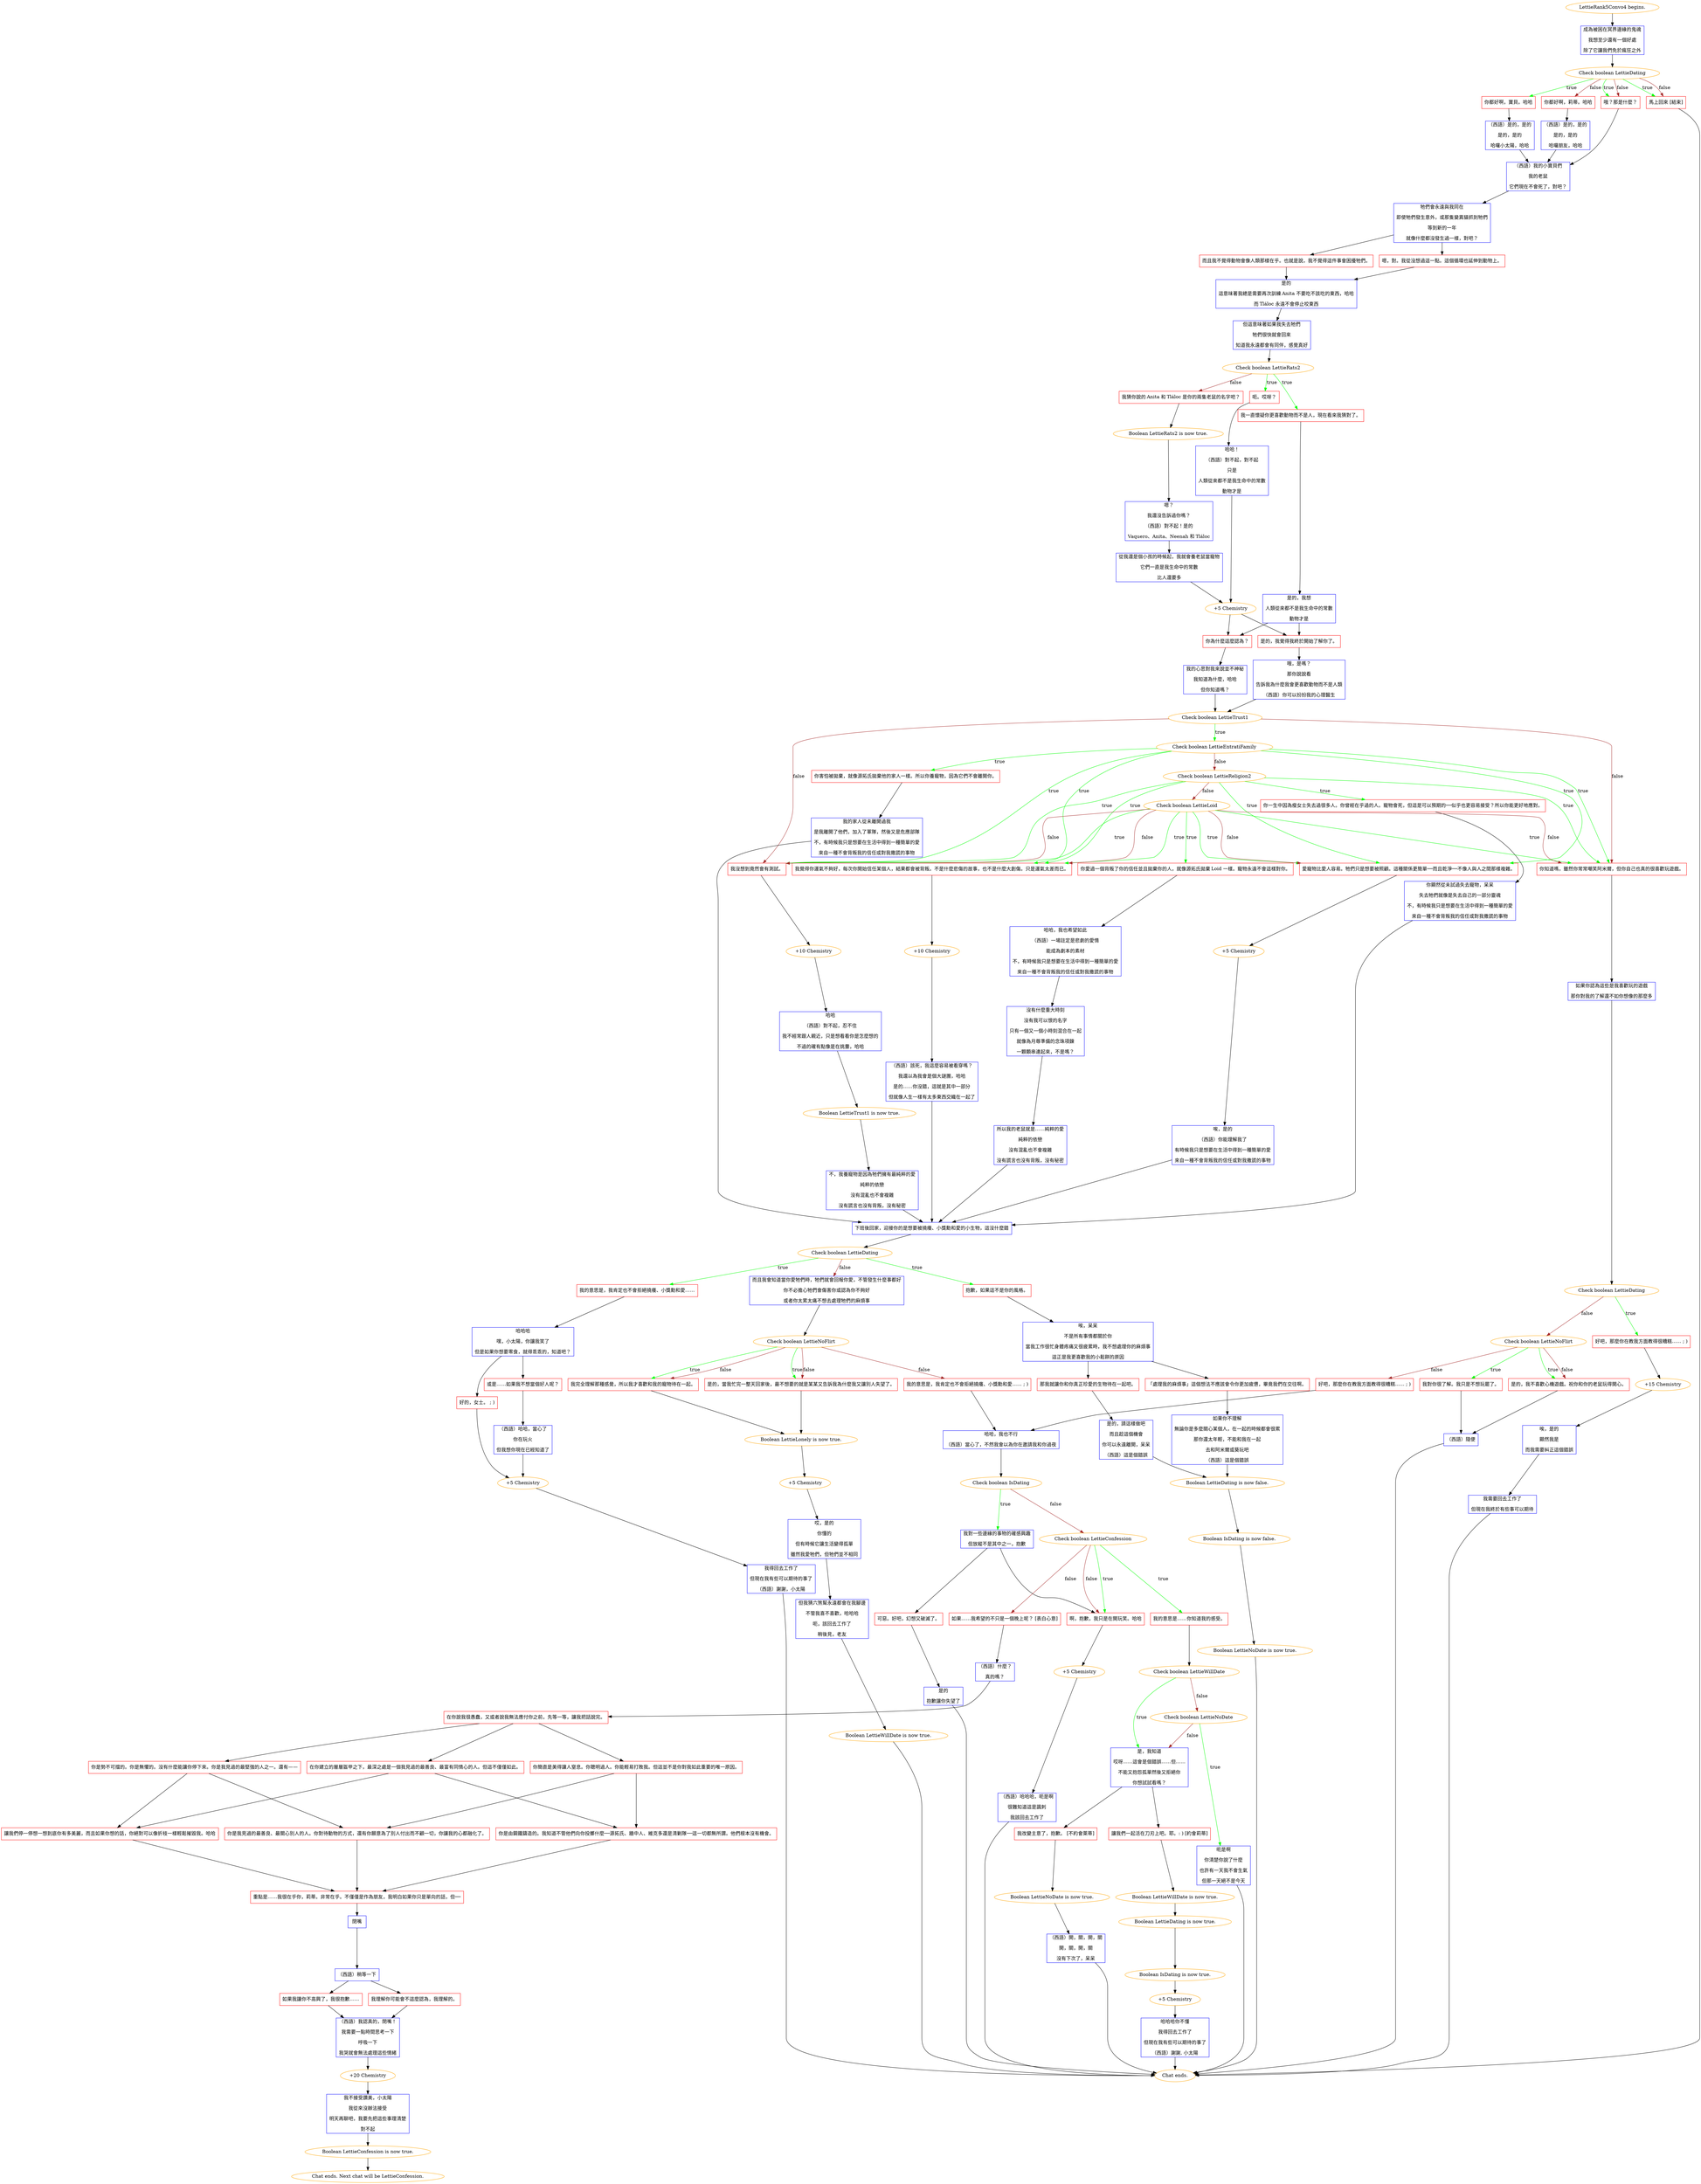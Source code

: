 digraph {
	"LettieRank5Convo4 begins." [color=orange];
		"LettieRank5Convo4 begins." -> j2982408222;
	j2982408222 [label="成為被困在冥界邊緣的鬼魂
我想至少還有一個好處
除了它讓我們免於瘋狂之外",shape=box,color=blue];
		j2982408222 -> j3478694017;
	j3478694017 [label="Check boolean LettieDating",color=orange];
		j3478694017 -> j105943760 [label=true,color=green];
		j3478694017 -> j3904819331 [label=true,color=green];
		j3478694017 -> j1325415956 [label=true,color=green];
		j3478694017 -> j4115804488 [label=false,color=brown];
		j3478694017 -> j3904819331 [label=false,color=brown];
		j3478694017 -> j1325415956 [label=false,color=brown];
	j105943760 [label="你都好啊，寶貝。哈哈",shape=box,color=red];
		j105943760 -> j3105891563;
	j3904819331 [label="哦？那是什麼？",shape=box,color=red];
		j3904819331 -> j2787478360;
	j1325415956 [label="馬上回來 [結束]",shape=box,color=red];
		j1325415956 -> "Chat ends.";
	j4115804488 [label="你都好啊，莉蒂。哈哈",shape=box,color=red];
		j4115804488 -> j2092578726;
	j3105891563 [label="（西語）是的，是的
是的，是的
哈囉小太陽，哈哈",shape=box,color=blue];
		j3105891563 -> j2787478360;
	j2787478360 [label="（西語）我的小寶貝們
我的老鼠
它們現在不會死了，對吧？",shape=box,color=blue];
		j2787478360 -> j3234515489;
	"Chat ends." [color=orange];
	j2092578726 [label="（西語）是的，是的
是的，是的
哈囉朋友，哈哈",shape=box,color=blue];
		j2092578726 -> j2787478360;
	j3234515489 [label="牠們會永遠與我同在
即使牠們發生意外，或那隻變異貓抓到牠們
等到新的一年
就像什麼都沒發生過一樣，對吧？",shape=box,color=blue];
		j3234515489 -> j4034317392;
		j3234515489 -> j752092093;
	j4034317392 [label="嗯，對。我從沒想過這一點。這個循環也延伸到動物上。",shape=box,color=red];
		j4034317392 -> j1120334923;
	j752092093 [label="而且我不覺得動物會像人類那樣在乎。也就是說，我不覺得這件事會困擾牠們。",shape=box,color=red];
		j752092093 -> j1120334923;
	j1120334923 [label="是的
這意味著我總是需要再次訓練 Anita 不要吃不該吃的東西，哈哈
而 Tláloc 永遠不會停止咬東西",shape=box,color=blue];
		j1120334923 -> j696210131;
	j696210131 [label="但這意味著如果我失去牠們
牠們很快就會回來
知道我永遠都會有同伴，感覺真好",shape=box,color=blue];
		j696210131 -> j1319721791;
	j1319721791 [label="Check boolean LettieRats2",color=orange];
		j1319721791 -> j396429159 [label=true,color=green];
		j1319721791 -> j1821169957 [label=true,color=green];
		j1319721791 -> j902218506 [label=false,color=brown];
	j396429159 [label="呃。哎呀？",shape=box,color=red];
		j396429159 -> j1262050569;
	j1821169957 [label="我一直懷疑你更喜歡動物而不是人，現在看來我猜對了。",shape=box,color=red];
		j1821169957 -> j4084486419;
	j902218506 [label="我猜你說的 Anita 和 Tláloc 是你的兩隻老鼠的名字吧？",shape=box,color=red];
		j902218506 -> j2489456602;
	j1262050569 [label="哈哈！
（西語）對不起，對不起
只是
人類從來都不是我生命中的常數
動物才是",shape=box,color=blue];
		j1262050569 -> j1200088022;
	j4084486419 [label="是的，我想
人類從來都不是我生命中的常數
動物才是",shape=box,color=blue];
		j4084486419 -> j1339879590;
		j4084486419 -> j1953460293;
	j2489456602 [label="Boolean LettieRats2 is now true.",color=orange];
		j2489456602 -> j157415826;
	j1200088022 [label="+5 Chemistry",color=orange];
		j1200088022 -> j1339879590;
		j1200088022 -> j1953460293;
	j1339879590 [label="是的，我覺得我終於開始了解你了。",shape=box,color=red];
		j1339879590 -> j2065355667;
	j1953460293 [label="你為什麼這麼認為？",shape=box,color=red];
		j1953460293 -> j2823503490;
	j157415826 [label="嗯？
我還沒告訴過你嗎？
（西語）對不起！是的
Vaquero、Anita、Neenah 和 Tláloc",shape=box,color=blue];
		j157415826 -> j2412792220;
	j2065355667 [label="哦，是嗎？
那你說說看
告訴我為什麼我會更喜歡動物而不是人類
（西語）你可以扮扮我的心理醫生",shape=box,color=blue];
		j2065355667 -> j2851763892;
	j2823503490 [label="我的心思對我來說並不神秘
我知道為什麼，哈哈
但你知道嗎？",shape=box,color=blue];
		j2823503490 -> j2851763892;
	j2412792220 [label="從我還是個小孩的時候起，我就會養老鼠當寵物
它們一直是我生命中的常數
比人還要多",shape=box,color=blue];
		j2412792220 -> j1200088022;
	j2851763892 [label="Check boolean LettieTrust1",color=orange];
		j2851763892 -> j2924756852 [label=true,color=green];
		j2851763892 -> j141034367 [label=false,color=brown];
		j2851763892 -> j569881483 [label=false,color=brown];
	j2924756852 [label="Check boolean LettieEntratiFamily",color=orange];
		j2924756852 -> j3841861194 [label=true,color=green];
		j2924756852 -> j1083556728 [label=true,color=green];
		j2924756852 -> j4178195191 [label=true,color=green];
		j2924756852 -> j569881483 [label=true,color=green];
		j2924756852 -> j141034367 [label=true,color=green];
		j2924756852 -> j3276047934 [label=false,color=brown];
	j141034367 [label="你知道嗎，雖然你常常嘲笑阿米爾，但你自己也真的很喜歡玩遊戲。",shape=box,color=red];
		j141034367 -> j1418194606;
	j569881483 [label="我沒想到竟然會有測試。",shape=box,color=red];
		j569881483 -> j2149199737;
	j3841861194 [label="我覺得你運氣不夠好，每次你開始信任某個人，結果都會被背叛。不是什麼悲傷的故事，也不是什麼大創傷。只是運氣太差而已。",shape=box,color=red];
		j3841861194 -> j832943472;
	j1083556728 [label="你害怕被拋棄，就像源拓氏拋棄他的家人一樣。所以你養寵物，因為它們不會離開你。",shape=box,color=red];
		j1083556728 -> j1386080135;
	j4178195191 [label="愛寵物比愛人容易。牠們只是想要被照顧。這種關係更簡單──而且乾淨──不像人與人之間那樣複雜。",shape=box,color=red];
		j4178195191 -> j2332492938;
	j3276047934 [label="Check boolean LettieReligion2",color=orange];
		j3276047934 -> j3841861194 [label=true,color=green];
		j3276047934 -> j603751631 [label=true,color=green];
		j3276047934 -> j4178195191 [label=true,color=green];
		j3276047934 -> j569881483 [label=true,color=green];
		j3276047934 -> j141034367 [label=true,color=green];
		j3276047934 -> j3543748376 [label=false,color=brown];
	j1418194606 [label="如果你認為這些是我喜歡玩的遊戲
那你對我的了解還不如你想像的那麼多",shape=box,color=blue];
		j1418194606 -> j623227052;
	j2149199737 [label="+10 Chemistry",color=orange];
		j2149199737 -> j417403660;
	j832943472 [label="+10 Chemistry",color=orange];
		j832943472 -> j148082610;
	j1386080135 [label="我的家人從未離開過我
是我離開了他們，加入了軍隊，然後又是危應部隊
不，有時候我只是想要在生活中得到一種簡單的愛
來自一種不會背叛我的信任或對我撒謊的事物",shape=box,color=blue];
		j1386080135 -> j3168522128;
	j2332492938 [label="+5 Chemistry",color=orange];
		j2332492938 -> j2862060393;
	j603751631 [label="你一生中因為瘦女士失去過很多人。你曾經在乎過的人。寵物會死，但這是可以預期的──似乎也更容易接受？所以你能更好地應對。",shape=box,color=red];
		j603751631 -> j217445866;
	j3543748376 [label="Check boolean LettieLoid",color=orange];
		j3543748376 -> j3841861194 [label=true,color=green];
		j3543748376 -> j852269042 [label=true,color=green];
		j3543748376 -> j4178195191 [label=true,color=green];
		j3543748376 -> j569881483 [label=true,color=green];
		j3543748376 -> j141034367 [label=true,color=green];
		j3543748376 -> j3841861194 [label=false,color=brown];
		j3543748376 -> j4178195191 [label=false,color=brown];
		j3543748376 -> j569881483 [label=false,color=brown];
		j3543748376 -> j141034367 [label=false,color=brown];
	j623227052 [label="Check boolean LettieDating",color=orange];
		j623227052 -> j131699685 [label=true,color=green];
		j623227052 -> j1663250087 [label=false,color=brown];
	j417403660 [label="哈哈
（西語）對不起，忍不住
我不經常跟人親近，只是想看看你是怎麼想的
不過的確有點像是在挑釁，哈哈",shape=box,color=blue];
		j417403660 -> j4077210969;
	j148082610 [label="（西語）該死，我這麼容易被看穿嗎？
我還以為我會是個大謎團，哈哈
是的……你沒錯，這就是其中一部分
但就像人生一樣有太多東西交織在一起了",shape=box,color=blue];
		j148082610 -> j3168522128;
	j3168522128 [label="下班後回家，迎接你的是想要被撓癢、小獎勳和愛的小生物，這沒什麼錯",shape=box,color=blue];
		j3168522128 -> j1422503800;
	j2862060393 [label="唉，是的
（西語）你能理解我了
有時候我只是想要在生活中得到一種簡單的愛
來自一種不會背叛我的信任或對我撒謊的事物",shape=box,color=blue];
		j2862060393 -> j3168522128;
	j217445866 [label="你顯然從未試過失去寵物，呆呆
失去牠們就像是失去自己的一部分靈魂
不，有時候我只是想要在生活中得到一種簡單的愛
來自一種不會背叛我的信任或對我撒謊的事物",shape=box,color=blue];
		j217445866 -> j3168522128;
	j852269042 [label="你愛過一個背叛了你的信任並且拋棄你的人，就像源拓氏拋棄 Loid 一樣。寵物永遠不會這樣對你。",shape=box,color=red];
		j852269042 -> j992466171;
	j131699685 [label="好吧，那麼你在教我方面教得很糟糕...... ; )",shape=box,color=red];
		j131699685 -> j1466948840;
	j1663250087 [label="Check boolean LettieNoFlirt",color=orange];
		j1663250087 -> j4006255054 [label=true,color=green];
		j1663250087 -> j2313414017 [label=true,color=green];
		j1663250087 -> j2313414017 [label=false,color=brown];
		j1663250087 -> j1912194922 [label=false,color=brown];
	j4077210969 [label="Boolean LettieTrust1 is now true.",color=orange];
		j4077210969 -> j3655112778;
	j1422503800 [label="Check boolean LettieDating",color=orange];
		j1422503800 -> j582777854 [label=true,color=green];
		j1422503800 -> j2881622829 [label=true,color=green];
		j1422503800 -> j1996990174 [label=false,color=brown];
	j992466171 [label="哈哈，我也希望如此
（西語）一場註定是悲劇的愛情
能成為劇本的素材
不，有時候我只是想要在生活中得到一種簡單的愛
來自一種不會背叛我的信任或對我撒謊的事物",shape=box,color=blue];
		j992466171 -> j2920173202;
	j1466948840 [label="+15 Chemistry",color=orange];
		j1466948840 -> j851717594;
	j4006255054 [label="我對你很了解。我只是不想玩罷了。",shape=box,color=red];
		j4006255054 -> j378123607;
	j2313414017 [label="是的，我不喜歡心機遊戲。祝你和你的老鼠玩得開心。",shape=box,color=red];
		j2313414017 -> j378123607;
	j1912194922 [label="好吧，那麼你在教我方面教得很糟糕...... ; )",shape=box,color=red];
		j1912194922 -> j536181560;
	j3655112778 [label="不，我養寵物是因為牠們擁有最純粹的愛
純粹的依戀
沒有混亂也不會複雜
沒有謊言也沒有背叛，沒有秘密",shape=box,color=blue];
		j3655112778 -> j3168522128;
	j582777854 [label="我的意思是，我肯定也不會拒絕撓癢、小獎勳和愛……",shape=box,color=red];
		j582777854 -> j3031932567;
	j2881622829 [label="抱歉，如果這不是你的風格。",shape=box,color=red];
		j2881622829 -> j2181435521;
	j1996990174 [label="而且我會知道當你愛牠們時，牠們就會回報你愛，不管發生什麼事都好
你不必擔心牠們會傷害你或認為你不夠好
或者你太累太痛不想去處理牠們的麻煩事",shape=box,color=blue];
		j1996990174 -> j1860501283;
	j2920173202 [label="沒有什麼重大時刻
沒有我可以恨的名字
只有一個又一個小時刻混合在一起
就像為月尊準備的念珠項鍊
一顆顆串連起來，不是嗎？",shape=box,color=blue];
		j2920173202 -> j1909260364;
	j851717594 [label="唉，是的
顯然我是
而我需要糾正這個錯誤",shape=box,color=blue];
		j851717594 -> j3757987736;
	j378123607 [label="（西語）隨便",shape=box,color=blue];
		j378123607 -> "Chat ends.";
	j536181560 [label="哈哈，我也不行
（西語）當心了，不然我會以為你在邀請我和你過夜",shape=box,color=blue];
		j536181560 -> j249200213;
	j3031932567 [label="哈哈哈
嘿，小太陽，你讓我笑了
但是如果你想要零食，就得乖乖的，知道吧？",shape=box,color=blue];
		j3031932567 -> j450820591;
		j3031932567 -> j1139235025;
	j2181435521 [label="唉，呆呆
不是所有事情都關於你
當我工作很忙身體疼痛又很疲累時，我不想處理你的麻煩事
這正是我更喜歡我的小鬆餅的原因",shape=box,color=blue];
		j2181435521 -> j2471250833;
		j2181435521 -> j2886362187;
	j1860501283 [label="Check boolean LettieNoFlirt",color=orange];
		j1860501283 -> j232401591 [label=true,color=green];
		j1860501283 -> j492412425 [label=true,color=green];
		j1860501283 -> j232401591 [label=false,color=brown];
		j1860501283 -> j492412425 [label=false,color=brown];
		j1860501283 -> j1701339981 [label=false,color=brown];
	j1909260364 [label="所以我的老鼠就是……純粹的愛
純粹的依戀
沒有混亂也不會複雜
沒有謊言也沒有背叛，沒有秘密",shape=box,color=blue];
		j1909260364 -> j3168522128;
	j3757987736 [label="我需要回去工作了
但現在我終於有些事可以期待",shape=box,color=blue];
		j3757987736 -> "Chat ends.";
	j249200213 [label="Check boolean IsDating",color=orange];
		j249200213 -> j2852452732 [label=true,color=green];
		j249200213 -> j3634973042 [label=false,color=brown];
	j450820591 [label="好的，女士。 ; )",shape=box,color=red];
		j450820591 -> j1138862034;
	j1139235025 [label="或是……如果我不想當個好人呢？",shape=box,color=red];
		j1139235025 -> j293952053;
	j2471250833 [label="「處理我的麻煩事」這個想法不應該會令你更加疲憊，畢竟我們在交往啊。",shape=box,color=red];
		j2471250833 -> j2327497880;
	j2886362187 [label="那我就讓你和你真正珍愛的生物待在一起吧。",shape=box,color=red];
		j2886362187 -> j1251913324;
	j232401591 [label="是的，當我忙完一整天回家後，最不想要的就是某某又告訴我為什麼我又讓別人失望了。",shape=box,color=red];
		j232401591 -> j510271011;
	j492412425 [label="我完全理解那種感覺，所以我才喜歡和我的寵物待在一起。",shape=box,color=red];
		j492412425 -> j510271011;
	j1701339981 [label="我的意思是，我肯定也不會拒絕撓癢、小獎勳和愛…… ; )",shape=box,color=red];
		j1701339981 -> j536181560;
	j2852452732 [label="我對一些邊緣的事物的確感興趣
但放縱不是其中之一，抱歉",shape=box,color=blue];
		j2852452732 -> j55277140;
		j2852452732 -> j2853671738;
	j3634973042 [label="Check boolean LettieConfession",color=orange];
		j3634973042 -> j109155805 [label=true,color=green];
		j3634973042 -> j55277140 [label=true,color=green];
		j3634973042 -> j3285257607 [label=false,color=brown];
		j3634973042 -> j55277140 [label=false,color=brown];
	j1138862034 [label="+5 Chemistry",color=orange];
		j1138862034 -> j2024737819;
	j293952053 [label="（西語）哈哈，當心了
你在玩火
但我想你現在已經知道了",shape=box,color=blue];
		j293952053 -> j1138862034;
	j2327497880 [label="如果你不理解
無論你是多麼關心某個人，在一起的時候都會很累
那你還太年輕，不能和我在一起
去和阿米爾或葵玩吧
（西語）這是個錯誤",shape=box,color=blue];
		j2327497880 -> j2548450594;
	j1251913324 [label="是的，請這樣做吧
而且趁這個機會
你可以永遠離開，呆呆
（西語）這是個錯誤",shape=box,color=blue];
		j1251913324 -> j2548450594;
	j510271011 [label="Boolean LettieLonely is now true.",color=orange];
		j510271011 -> j1069019582;
	j55277140 [label="啊，抱歉，我只是在開玩笑。哈哈",shape=box,color=red];
		j55277140 -> j1296414089;
	j2853671738 [label="可惡。好吧，幻想又破滅了。",shape=box,color=red];
		j2853671738 -> j1165231632;
	j109155805 [label="我的意思是……你知道我的感受。",shape=box,color=red];
		j109155805 -> j3913475475;
	j3285257607 [label="如果……我希望的不只是一個晚上呢？ [表白心意]",shape=box,color=red];
		j3285257607 -> j1298561668;
	j2024737819 [label="我得回去工作了
但現在我有些可以期待的事了
（西語）謝謝，小太陽",shape=box,color=blue];
		j2024737819 -> "Chat ends.";
	j2548450594 [label="Boolean LettieDating is now false.",color=orange];
		j2548450594 -> j4086907321;
	j1069019582 [label="+5 Chemistry",color=orange];
		j1069019582 -> j3861286636;
	j1296414089 [label="+5 Chemistry",color=orange];
		j1296414089 -> j900157608;
	j1165231632 [label="是的
抱歉讓你失望了",shape=box,color=blue];
		j1165231632 -> "Chat ends.";
	j3913475475 [label="Check boolean LettieWillDate",color=orange];
		j3913475475 -> j1422613838 [label=true,color=green];
		j3913475475 -> j3575091671 [label=false,color=brown];
	j1298561668 [label="（西語）什麼？
真的嗎？",shape=box,color=blue];
		j1298561668 -> j38725639;
	j4086907321 [label="Boolean IsDating is now false.",color=orange];
		j4086907321 -> j2703113057;
	j3861286636 [label="哎，是的
你懂的
但有時候它讓生活變得孤單
雖然我愛牠們，但牠們並不相同",shape=box,color=blue];
		j3861286636 -> j2636559985;
	j900157608 [label="（西語）哈哈哈，呃是啊
很難知道這是諷刺
我該回去工作了",shape=box,color=blue];
		j900157608 -> "Chat ends.";
	j1422613838 [label="是，我知道
哎呀……這會是個錯誤……但……
不能又抱怨孤單然後又拒絕你
你想試試看嗎？",shape=box,color=blue];
		j1422613838 -> j737152158;
		j1422613838 -> j2819102901;
	j3575091671 [label="Check boolean LettieNoDate",color=orange];
		j3575091671 -> j3812879759 [label=true,color=green];
		j3575091671 -> j1422613838 [label=false,color=brown];
	j38725639 [label="在你說我很愚蠢，又或者說我無法應付你之前，先等一等，讓我把話說完。",shape=box,color=red];
		j38725639 -> j1755512796;
		j38725639 -> j1944646406;
		j38725639 -> j3675004519;
	j2703113057 [label="Boolean LettieNoDate is now true.",color=orange];
		j2703113057 -> "Chat ends.";
	j2636559985 [label="但我猜六煞幫永遠都會在我腳邊
不管我喜不喜歡，哈哈哈
呃，該回去工作了
稍後見，老友",shape=box,color=blue];
		j2636559985 -> j2129367046;
	j737152158 [label="讓我們一起活在刀刃上吧。耶。: ) [約會莉蒂]",shape=box,color=red];
		j737152158 -> j36042482;
	j2819102901 [label="我改變主意了，抱歉。 [不約會萊蒂]",shape=box,color=red];
		j2819102901 -> j3953476445;
	j3812879759 [label="呃是啊
你清楚你說了什麼
也許有一天我不會生氣
但那一天絕不是今天",shape=box,color=blue];
		j3812879759 -> "Chat ends.";
	j1755512796 [label="你簡直是美得讓人窒息。你聰明過人。你能輕易打敗我。但這並不是你對我如此重要的唯一原因。",shape=box,color=red];
		j1755512796 -> j1065763761;
		j1755512796 -> j1542666457;
	j1944646406 [label="在你建立的層層盔甲之下，最深之處是一個我見過的最善良、最富有同情心的人。但這不僅僅如此。",shape=box,color=red];
		j1944646406 -> j2166393490;
		j1944646406 -> j1542666457;
	j3675004519 [label="你是勢不可擋的。你是無懼的。沒有什麼能讓你停下來。你是我見過的最堅強的人之一。還有——",shape=box,color=red];
		j3675004519 -> j2166393490;
		j3675004519 -> j1065763761;
	j2129367046 [label="Boolean LettieWillDate is now true.",color=orange];
		j2129367046 -> "Chat ends.";
	j36042482 [label="Boolean LettieWillDate is now true.",color=orange];
		j36042482 -> j1811823484;
	j3953476445 [label="Boolean LettieNoDate is now true.",color=orange];
		j3953476445 -> j580191619;
	j1065763761 [label="你是我見過的最善良、最關心別人的人。你對待動物的方式，還有你願意為了別人付出而不顧一切，你讓我的心都融化了。",shape=box,color=red];
		j1065763761 -> j3651055443;
	j1542666457 [label="你是由鋼鐵鑄造的。我知道不管他們向你投擲什麼──源拓氏、牆中人、維克多還是清剿隊──這一切都無所謂。他們根本沒有機會。",shape=box,color=red];
		j1542666457 -> j3651055443;
	j2166393490 [label="讓我們停一停想一想到底你有多美麗，而且如果你想的話，你絕對可以像折枝一樣輕鬆摧毀我。哈哈",shape=box,color=red];
		j2166393490 -> j3651055443;
	j1811823484 [label="Boolean LettieDating is now true.",color=orange];
		j1811823484 -> j794364701;
	j580191619 [label="（西語）開，關，開，關
開，關，開，關
沒有下次了，呆呆",shape=box,color=blue];
		j580191619 -> "Chat ends.";
	j3651055443 [label="重點是……我很在乎你，莉蒂。非常在乎。不僅僅是作為朋友，我明白如果你只是單向的話，但──",shape=box,color=red];
		j3651055443 -> j2629335176;
	j794364701 [label="Boolean IsDating is now true.",color=orange];
		j794364701 -> j1838667195;
	j2629335176 [label="閉嘴",shape=box,color=blue];
		j2629335176 -> j305065273;
	j1838667195 [label="+5 Chemistry",color=orange];
		j1838667195 -> j2149340556;
	j305065273 [label="（西語）稍等一下",shape=box,color=blue];
		j305065273 -> j3878815732;
		j305065273 -> j158458880;
	j2149340556 [label="哈哈哈你不懂
我得回去工作了
但現在我有些可以期待的事了
（西語）謝謝, 小太陽",shape=box,color=blue];
		j2149340556 -> "Chat ends.";
	j3878815732 [label="如果我讓你不高興了，我很抱歉……",shape=box,color=red];
		j3878815732 -> j1667117282;
	j158458880 [label="我理解你可能會不這麼認為，我理解的。",shape=box,color=red];
		j158458880 -> j1667117282;
	j1667117282 [label="（西語）我認真的，閉嘴！
我需要一點時間思考一下
呼吸一下
我哭就會無法處理這些情緒",shape=box,color=blue];
		j1667117282 -> j2375328876;
	j2375328876 [label="+20 Chemistry",color=orange];
		j2375328876 -> j2447541532;
	j2447541532 [label="我不接受讚美，小太陽
我從來沒辦法接受
明天再聊吧，我要先把這些事理清楚
對不起",shape=box,color=blue];
		j2447541532 -> j2564553015;
	j2564553015 [label="Boolean LettieConfession is now true.",color=orange];
		j2564553015 -> "Chat ends. Next chat will be LettieConfession.";
	"Chat ends. Next chat will be LettieConfession." [color=orange];
}